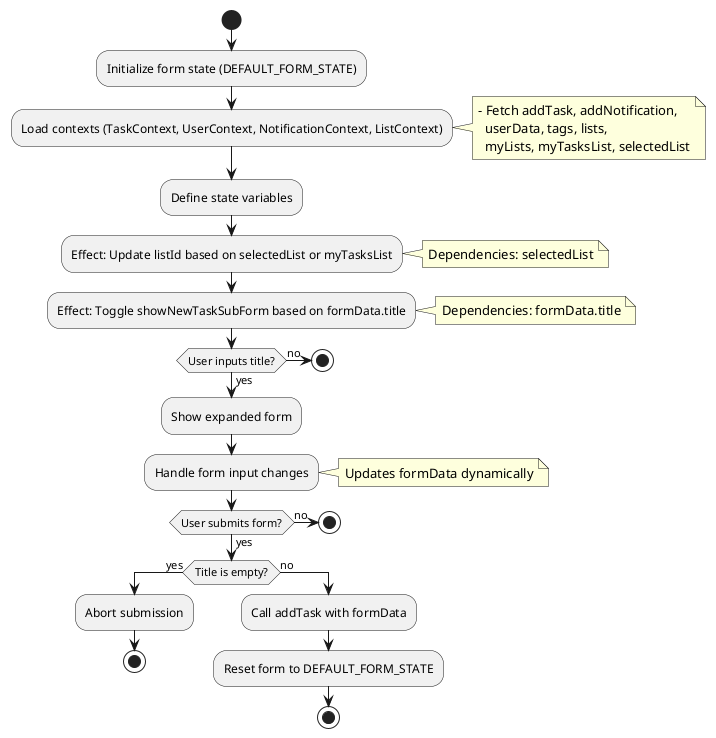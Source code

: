 @startuml
start
:Initialize form state (DEFAULT_FORM_STATE);
:Load contexts (TaskContext, UserContext, NotificationContext, ListContext);
note right
 - Fetch addTask, addNotification,
   userData, tags, lists,
   myLists, myTasksList, selectedList
end note

:Define state variables;
:Effect: Update listId based on selectedList or myTasksList;
note right
  Dependencies: selectedList
end note

:Effect: Toggle showNewTaskSubForm based on formData.title;
note right
  Dependencies: formData.title
end note

if (User inputs title?) then (yes)
  :Show expanded form;
  :Handle form input changes;
  note right
    Updates formData dynamically
  end note
  if (User submits form?) then (yes)
    if (Title is empty?) then (yes)
      :Abort submission;
      stop
    else (no)
      :Call addTask with formData;
      :Reset form to DEFAULT_FORM_STATE;
      stop
    endif
  else (no)
    stop
  endif
else (no)
  stop
endif
@enduml
